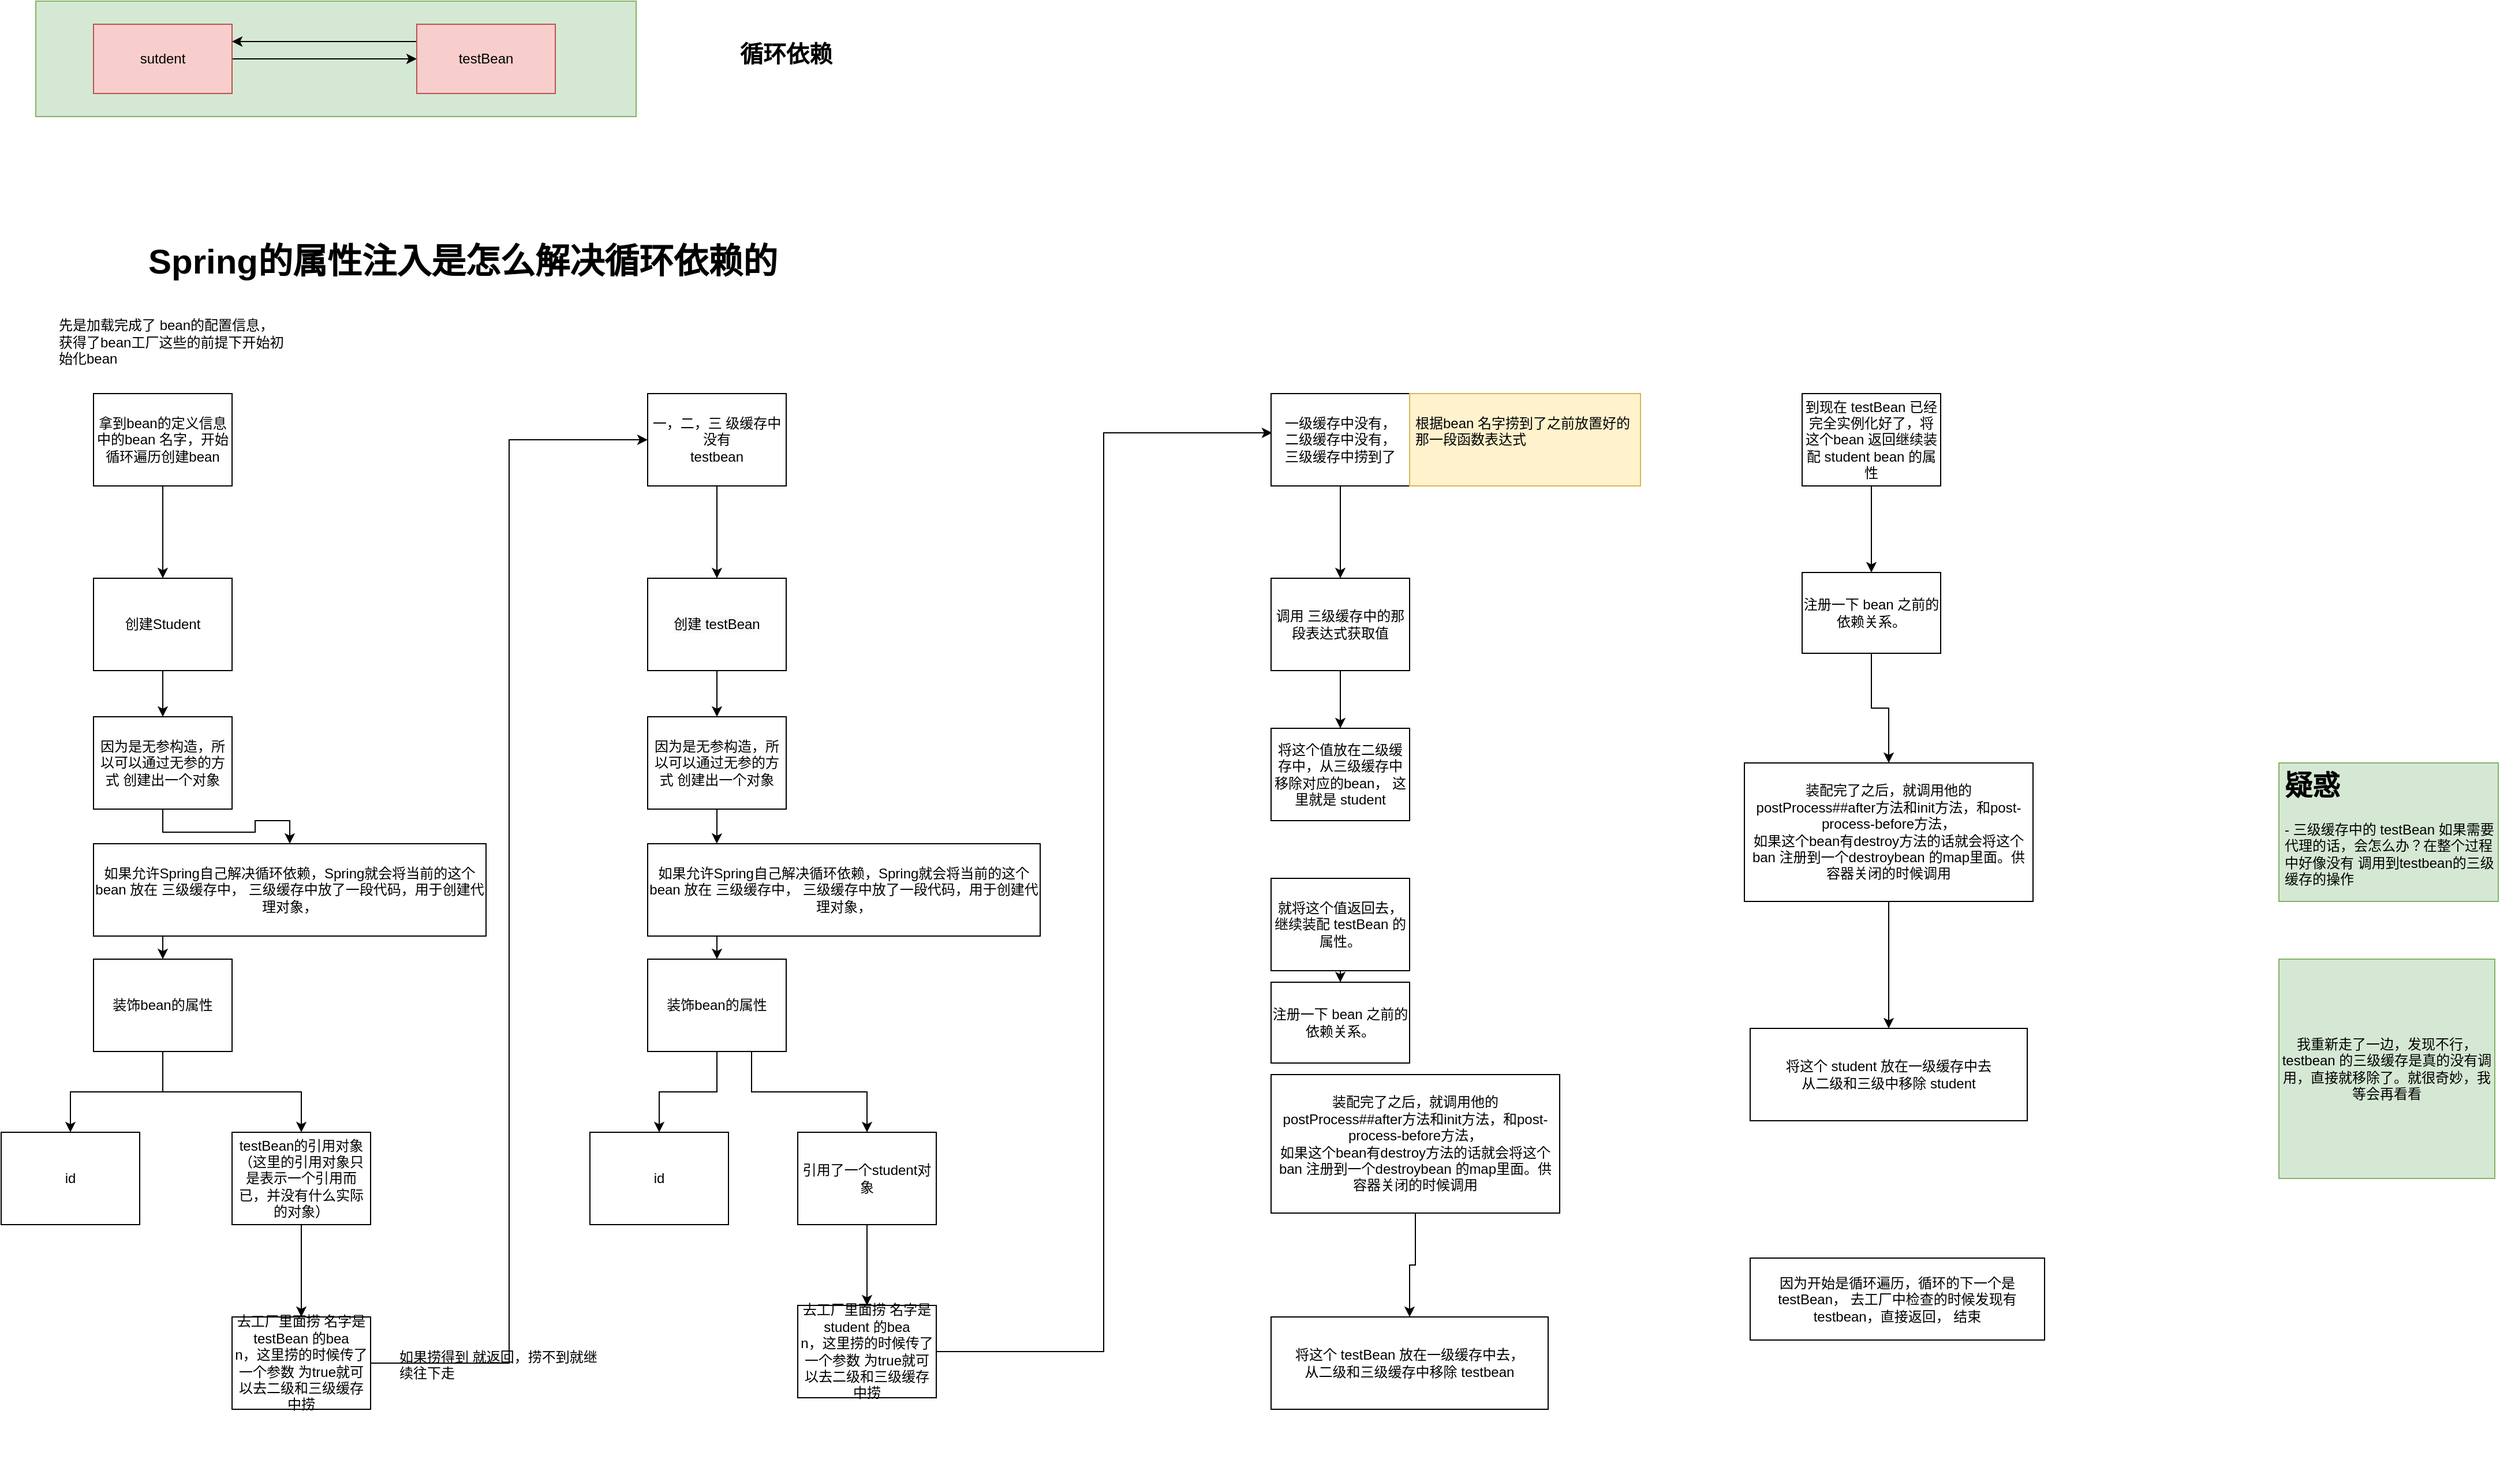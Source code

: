 <mxfile version="14.3.1" type="github">
  <diagram id="i3n5vXToDW6FvOsbO55V" name="第 1 页">
    <mxGraphModel dx="946" dy="646" grid="1" gridSize="10" guides="1" tooltips="1" connect="1" arrows="1" fold="1" page="1" pageScale="1" pageWidth="827" pageHeight="1169" math="0" shadow="0">
      <root>
        <mxCell id="0" />
        <mxCell id="1" parent="0" />
        <mxCell id="TfTN-0NzywnzAX5zGlkz-5" value="" style="rounded=0;whiteSpace=wrap;html=1;fillColor=#d5e8d4;strokeColor=#82b366;" parent="1" vertex="1">
          <mxGeometry x="30" y="20" width="520" height="100" as="geometry" />
        </mxCell>
        <mxCell id="TfTN-0NzywnzAX5zGlkz-3" style="edgeStyle=orthogonalEdgeStyle;rounded=0;orthogonalLoop=1;jettySize=auto;html=1;entryX=0;entryY=0.5;entryDx=0;entryDy=0;" parent="1" source="TfTN-0NzywnzAX5zGlkz-1" target="TfTN-0NzywnzAX5zGlkz-2" edge="1">
          <mxGeometry relative="1" as="geometry" />
        </mxCell>
        <mxCell id="TfTN-0NzywnzAX5zGlkz-1" value="sutdent" style="rounded=0;whiteSpace=wrap;html=1;fillColor=#f8cecc;strokeColor=#b85450;" parent="1" vertex="1">
          <mxGeometry x="80" y="40" width="120" height="60" as="geometry" />
        </mxCell>
        <mxCell id="TfTN-0NzywnzAX5zGlkz-4" style="edgeStyle=orthogonalEdgeStyle;rounded=0;orthogonalLoop=1;jettySize=auto;html=1;exitX=0;exitY=0.25;exitDx=0;exitDy=0;entryX=1;entryY=0.25;entryDx=0;entryDy=0;" parent="1" source="TfTN-0NzywnzAX5zGlkz-2" target="TfTN-0NzywnzAX5zGlkz-1" edge="1">
          <mxGeometry relative="1" as="geometry" />
        </mxCell>
        <mxCell id="TfTN-0NzywnzAX5zGlkz-2" value="testBean" style="rounded=0;whiteSpace=wrap;html=1;fillColor=#f8cecc;strokeColor=#b85450;" parent="1" vertex="1">
          <mxGeometry x="360" y="40" width="120" height="60" as="geometry" />
        </mxCell>
        <mxCell id="TfTN-0NzywnzAX5zGlkz-6" value="&lt;font style=&quot;font-size: 20px&quot;&gt;&lt;b&gt;循环依赖&lt;/b&gt;&lt;/font&gt;" style="text;html=1;strokeColor=none;fillColor=none;align=center;verticalAlign=middle;whiteSpace=wrap;rounded=0;" parent="1" vertex="1">
          <mxGeometry x="580" y="50" width="200" height="30" as="geometry" />
        </mxCell>
        <mxCell id="TfTN-0NzywnzAX5zGlkz-7" value="&lt;font size=&quot;1&quot;&gt;&lt;b style=&quot;font-size: 30px&quot;&gt;Spring的属性注入是怎么解决循环依赖的&lt;/b&gt;&lt;/font&gt;" style="text;html=1;strokeColor=none;fillColor=none;align=center;verticalAlign=middle;whiteSpace=wrap;rounded=0;" parent="1" vertex="1">
          <mxGeometry y="220" width="800" height="50" as="geometry" />
        </mxCell>
        <mxCell id="TfTN-0NzywnzAX5zGlkz-9" value="&lt;br&gt;先是加载完成了 bean的配置信息，获得了bean工厂这些的前提下开始初始化bean" style="text;html=1;strokeColor=none;fillColor=none;spacing=5;spacingTop=-20;whiteSpace=wrap;overflow=hidden;rounded=0;" parent="1" vertex="1">
          <mxGeometry x="45" y="290" width="205" height="60" as="geometry" />
        </mxCell>
        <mxCell id="TfTN-0NzywnzAX5zGlkz-20" style="edgeStyle=orthogonalEdgeStyle;rounded=0;orthogonalLoop=1;jettySize=auto;html=1;entryX=0.5;entryY=0;entryDx=0;entryDy=0;" parent="1" source="TfTN-0NzywnzAX5zGlkz-10" target="TfTN-0NzywnzAX5zGlkz-13" edge="1">
          <mxGeometry relative="1" as="geometry" />
        </mxCell>
        <mxCell id="TfTN-0NzywnzAX5zGlkz-10" value="拿到bean的定义信息中的bean 名字，开始循环遍历创建bean" style="rounded=0;whiteSpace=wrap;html=1;" parent="1" vertex="1">
          <mxGeometry x="80" y="360" width="120" height="80" as="geometry" />
        </mxCell>
        <mxCell id="TfTN-0NzywnzAX5zGlkz-21" style="edgeStyle=orthogonalEdgeStyle;rounded=0;orthogonalLoop=1;jettySize=auto;html=1;entryX=0.5;entryY=0;entryDx=0;entryDy=0;" parent="1" source="TfTN-0NzywnzAX5zGlkz-13" target="TfTN-0NzywnzAX5zGlkz-14" edge="1">
          <mxGeometry relative="1" as="geometry" />
        </mxCell>
        <mxCell id="TfTN-0NzywnzAX5zGlkz-13" value="创建Student" style="rounded=0;whiteSpace=wrap;html=1;" parent="1" vertex="1">
          <mxGeometry x="80" y="520" width="120" height="80" as="geometry" />
        </mxCell>
        <mxCell id="TfTN-0NzywnzAX5zGlkz-27" style="edgeStyle=orthogonalEdgeStyle;rounded=0;orthogonalLoop=1;jettySize=auto;html=1;" parent="1" source="TfTN-0NzywnzAX5zGlkz-14" target="TfTN-0NzywnzAX5zGlkz-24" edge="1">
          <mxGeometry relative="1" as="geometry" />
        </mxCell>
        <mxCell id="TfTN-0NzywnzAX5zGlkz-14" value="因为是无参构造，所以可以通过无参的方式 创建出一个对象" style="rounded=0;whiteSpace=wrap;html=1;" parent="1" vertex="1">
          <mxGeometry x="80" y="640" width="120" height="80" as="geometry" />
        </mxCell>
        <mxCell id="TfTN-0NzywnzAX5zGlkz-18" style="edgeStyle=orthogonalEdgeStyle;rounded=0;orthogonalLoop=1;jettySize=auto;html=1;" parent="1" source="TfTN-0NzywnzAX5zGlkz-15" target="TfTN-0NzywnzAX5zGlkz-16" edge="1">
          <mxGeometry relative="1" as="geometry" />
        </mxCell>
        <mxCell id="TfTN-0NzywnzAX5zGlkz-19" style="edgeStyle=orthogonalEdgeStyle;rounded=0;orthogonalLoop=1;jettySize=auto;html=1;" parent="1" source="TfTN-0NzywnzAX5zGlkz-15" target="TfTN-0NzywnzAX5zGlkz-17" edge="1">
          <mxGeometry relative="1" as="geometry" />
        </mxCell>
        <mxCell id="TfTN-0NzywnzAX5zGlkz-15" value="装饰bean的属性" style="rounded=0;whiteSpace=wrap;html=1;" parent="1" vertex="1">
          <mxGeometry x="80" y="850" width="120" height="80" as="geometry" />
        </mxCell>
        <mxCell id="TfTN-0NzywnzAX5zGlkz-16" value="id" style="rounded=0;whiteSpace=wrap;html=1;" parent="1" vertex="1">
          <mxGeometry y="1000" width="120" height="80" as="geometry" />
        </mxCell>
        <mxCell id="TfTN-0NzywnzAX5zGlkz-30" style="edgeStyle=orthogonalEdgeStyle;rounded=0;orthogonalLoop=1;jettySize=auto;html=1;" parent="1" source="TfTN-0NzywnzAX5zGlkz-17" target="TfTN-0NzywnzAX5zGlkz-23" edge="1">
          <mxGeometry relative="1" as="geometry" />
        </mxCell>
        <mxCell id="TfTN-0NzywnzAX5zGlkz-17" value="testBean的引用对象（这里的引用对象只是表示一个引用而已，并没有什么实际的对象）" style="rounded=0;whiteSpace=wrap;html=1;" parent="1" vertex="1">
          <mxGeometry x="200" y="1000" width="120" height="80" as="geometry" />
        </mxCell>
        <mxCell id="TfTN-0NzywnzAX5zGlkz-32" style="edgeStyle=orthogonalEdgeStyle;rounded=0;orthogonalLoop=1;jettySize=auto;html=1;entryX=0;entryY=0.5;entryDx=0;entryDy=0;" parent="1" source="TfTN-0NzywnzAX5zGlkz-23" target="TfTN-0NzywnzAX5zGlkz-29" edge="1">
          <mxGeometry relative="1" as="geometry" />
        </mxCell>
        <mxCell id="TfTN-0NzywnzAX5zGlkz-23" value="去工厂里面捞 名字是 testBean 的bea&lt;br&gt;n，这里捞的时候传了一个参数 为true就可以去二级和三级缓存中捞" style="rounded=0;whiteSpace=wrap;html=1;" parent="1" vertex="1">
          <mxGeometry x="200" y="1160" width="120" height="80" as="geometry" />
        </mxCell>
        <mxCell id="TfTN-0NzywnzAX5zGlkz-28" style="edgeStyle=orthogonalEdgeStyle;rounded=0;orthogonalLoop=1;jettySize=auto;html=1;exitX=0.25;exitY=1;exitDx=0;exitDy=0;entryX=0.5;entryY=0;entryDx=0;entryDy=0;" parent="1" source="TfTN-0NzywnzAX5zGlkz-24" target="TfTN-0NzywnzAX5zGlkz-15" edge="1">
          <mxGeometry relative="1" as="geometry" />
        </mxCell>
        <mxCell id="TfTN-0NzywnzAX5zGlkz-24" value="如果允许Spring自己解决循环依赖，Spring就会将当前的这个bean 放在 三级缓存中， 三级缓存中放了一段代码，用于创建代理对象，" style="rounded=0;whiteSpace=wrap;html=1;" parent="1" vertex="1">
          <mxGeometry x="80" y="750" width="340" height="80" as="geometry" />
        </mxCell>
        <mxCell id="TfTN-0NzywnzAX5zGlkz-36" style="edgeStyle=orthogonalEdgeStyle;rounded=0;orthogonalLoop=1;jettySize=auto;html=1;entryX=0.5;entryY=0;entryDx=0;entryDy=0;" parent="1" source="TfTN-0NzywnzAX5zGlkz-29" target="TfTN-0NzywnzAX5zGlkz-33" edge="1">
          <mxGeometry relative="1" as="geometry" />
        </mxCell>
        <mxCell id="TfTN-0NzywnzAX5zGlkz-29" value="一，二，三 级缓存中没有&lt;br&gt;testbean" style="rounded=0;whiteSpace=wrap;html=1;" parent="1" vertex="1">
          <mxGeometry x="560" y="360" width="120" height="80" as="geometry" />
        </mxCell>
        <mxCell id="TfTN-0NzywnzAX5zGlkz-31" value="&lt;br&gt;&lt;br&gt;如果捞得到 就返回，捞不到就继续往下走" style="text;html=1;strokeColor=none;fillColor=none;spacing=5;spacingTop=-20;whiteSpace=wrap;overflow=hidden;rounded=0;" parent="1" vertex="1">
          <mxGeometry x="340" y="1169" width="190" height="120" as="geometry" />
        </mxCell>
        <mxCell id="TfTN-0NzywnzAX5zGlkz-37" style="edgeStyle=orthogonalEdgeStyle;rounded=0;orthogonalLoop=1;jettySize=auto;html=1;entryX=0.5;entryY=0;entryDx=0;entryDy=0;" parent="1" source="TfTN-0NzywnzAX5zGlkz-33" target="TfTN-0NzywnzAX5zGlkz-34" edge="1">
          <mxGeometry relative="1" as="geometry" />
        </mxCell>
        <mxCell id="TfTN-0NzywnzAX5zGlkz-33" value="&lt;span style=&quot;color: rgb(0 , 0 , 0) ; font-family: &amp;#34;helvetica&amp;#34; ; font-size: 12px ; font-style: normal ; font-weight: 400 ; letter-spacing: normal ; text-align: center ; text-indent: 0px ; text-transform: none ; word-spacing: 0px ; background-color: rgb(248 , 249 , 250) ; display: inline ; float: none&quot;&gt;创建 testBean&lt;/span&gt;" style="rounded=0;whiteSpace=wrap;html=1;" parent="1" vertex="1">
          <mxGeometry x="560" y="520" width="120" height="80" as="geometry" />
        </mxCell>
        <mxCell id="TfTN-0NzywnzAX5zGlkz-38" style="edgeStyle=orthogonalEdgeStyle;rounded=0;orthogonalLoop=1;jettySize=auto;html=1;entryX=0.176;entryY=0;entryDx=0;entryDy=0;entryPerimeter=0;" parent="1" source="TfTN-0NzywnzAX5zGlkz-34" target="TfTN-0NzywnzAX5zGlkz-35" edge="1">
          <mxGeometry relative="1" as="geometry" />
        </mxCell>
        <mxCell id="TfTN-0NzywnzAX5zGlkz-34" value="因为是无参构造，所以可以通过无参的方式 创建出一个对象" style="rounded=0;whiteSpace=wrap;html=1;" parent="1" vertex="1">
          <mxGeometry x="560" y="640" width="120" height="80" as="geometry" />
        </mxCell>
        <mxCell id="TfTN-0NzywnzAX5zGlkz-40" style="edgeStyle=orthogonalEdgeStyle;rounded=0;orthogonalLoop=1;jettySize=auto;html=1;entryX=0.5;entryY=0;entryDx=0;entryDy=0;" parent="1" source="TfTN-0NzywnzAX5zGlkz-35" target="TfTN-0NzywnzAX5zGlkz-39" edge="1">
          <mxGeometry relative="1" as="geometry">
            <Array as="points">
              <mxPoint x="630" y="830" />
              <mxPoint x="630" y="830" />
            </Array>
          </mxGeometry>
        </mxCell>
        <mxCell id="TfTN-0NzywnzAX5zGlkz-35" value="如果允许Spring自己解决循环依赖，Spring就会将当前的这个bean 放在 三级缓存中， 三级缓存中放了一段代码，用于创建代理对象，" style="rounded=0;whiteSpace=wrap;html=1;" parent="1" vertex="1">
          <mxGeometry x="560" y="750" width="340" height="80" as="geometry" />
        </mxCell>
        <mxCell id="TfTN-0NzywnzAX5zGlkz-45" style="edgeStyle=orthogonalEdgeStyle;rounded=0;orthogonalLoop=1;jettySize=auto;html=1;entryX=0.5;entryY=0;entryDx=0;entryDy=0;" parent="1" source="TfTN-0NzywnzAX5zGlkz-39" target="TfTN-0NzywnzAX5zGlkz-41" edge="1">
          <mxGeometry relative="1" as="geometry" />
        </mxCell>
        <mxCell id="TfTN-0NzywnzAX5zGlkz-46" style="edgeStyle=orthogonalEdgeStyle;rounded=0;orthogonalLoop=1;jettySize=auto;html=1;exitX=0.75;exitY=1;exitDx=0;exitDy=0;entryX=0.5;entryY=0;entryDx=0;entryDy=0;" parent="1" source="TfTN-0NzywnzAX5zGlkz-39" target="TfTN-0NzywnzAX5zGlkz-44" edge="1">
          <mxGeometry relative="1" as="geometry" />
        </mxCell>
        <mxCell id="TfTN-0NzywnzAX5zGlkz-39" value="装饰bean的属性" style="rounded=0;whiteSpace=wrap;html=1;" parent="1" vertex="1">
          <mxGeometry x="560" y="850" width="120" height="80" as="geometry" />
        </mxCell>
        <mxCell id="TfTN-0NzywnzAX5zGlkz-41" value="id" style="rounded=0;whiteSpace=wrap;html=1;" parent="1" vertex="1">
          <mxGeometry x="510" y="1000" width="120" height="80" as="geometry" />
        </mxCell>
        <mxCell id="TfTN-0NzywnzAX5zGlkz-48" style="edgeStyle=orthogonalEdgeStyle;rounded=0;orthogonalLoop=1;jettySize=auto;html=1;entryX=0.5;entryY=0;entryDx=0;entryDy=0;" parent="1" source="TfTN-0NzywnzAX5zGlkz-44" target="TfTN-0NzywnzAX5zGlkz-47" edge="1">
          <mxGeometry relative="1" as="geometry" />
        </mxCell>
        <mxCell id="TfTN-0NzywnzAX5zGlkz-44" value="引用了一个student对象" style="rounded=0;whiteSpace=wrap;html=1;" parent="1" vertex="1">
          <mxGeometry x="690" y="1000" width="120" height="80" as="geometry" />
        </mxCell>
        <mxCell id="TfTN-0NzywnzAX5zGlkz-50" style="edgeStyle=orthogonalEdgeStyle;rounded=0;orthogonalLoop=1;jettySize=auto;html=1;entryX=0.008;entryY=0.425;entryDx=0;entryDy=0;entryPerimeter=0;" parent="1" source="TfTN-0NzywnzAX5zGlkz-47" target="TfTN-0NzywnzAX5zGlkz-49" edge="1">
          <mxGeometry relative="1" as="geometry" />
        </mxCell>
        <mxCell id="TfTN-0NzywnzAX5zGlkz-47" value="去工厂里面捞 名字是student 的bea&lt;br&gt;n，这里捞的时候传了一个参数 为true就可以去二级和三级缓存中捞" style="rounded=0;whiteSpace=wrap;html=1;" parent="1" vertex="1">
          <mxGeometry x="690" y="1150" width="120" height="80" as="geometry" />
        </mxCell>
        <mxCell id="TfTN-0NzywnzAX5zGlkz-54" style="edgeStyle=orthogonalEdgeStyle;rounded=0;orthogonalLoop=1;jettySize=auto;html=1;entryX=0.5;entryY=0;entryDx=0;entryDy=0;" parent="1" source="TfTN-0NzywnzAX5zGlkz-49" target="TfTN-0NzywnzAX5zGlkz-53" edge="1">
          <mxGeometry relative="1" as="geometry" />
        </mxCell>
        <mxCell id="TfTN-0NzywnzAX5zGlkz-49" value="一级缓存中没有，&lt;br&gt;二级缓存中没有，&lt;br&gt;三级缓存中捞到了" style="rounded=0;whiteSpace=wrap;html=1;" parent="1" vertex="1">
          <mxGeometry x="1100" y="360" width="120" height="80" as="geometry" />
        </mxCell>
        <mxCell id="TfTN-0NzywnzAX5zGlkz-51" value="&lt;br&gt;&lt;br&gt;根据bean 名字捞到了之前放置好的 那一段函数表达式" style="text;html=1;strokeColor=#d6b656;fillColor=#fff2cc;spacing=5;spacingTop=-20;whiteSpace=wrap;overflow=hidden;rounded=0;" parent="1" vertex="1">
          <mxGeometry x="1220" y="360" width="200" height="80" as="geometry" />
        </mxCell>
        <mxCell id="TfTN-0NzywnzAX5zGlkz-57" style="edgeStyle=orthogonalEdgeStyle;rounded=0;orthogonalLoop=1;jettySize=auto;html=1;entryX=0.5;entryY=0;entryDx=0;entryDy=0;" parent="1" source="TfTN-0NzywnzAX5zGlkz-53" target="TfTN-0NzywnzAX5zGlkz-56" edge="1">
          <mxGeometry relative="1" as="geometry" />
        </mxCell>
        <mxCell id="TfTN-0NzywnzAX5zGlkz-53" value="&lt;font face=&quot;helvetica&quot;&gt;调用 三级缓存中的那段表达式获取值&lt;/font&gt;" style="rounded=0;whiteSpace=wrap;html=1;" parent="1" vertex="1">
          <mxGeometry x="1100" y="520" width="120" height="80" as="geometry" />
        </mxCell>
        <mxCell id="TfTN-0NzywnzAX5zGlkz-56" value="将这个值放在二级缓存中，从三级缓存中移除对应的bean， 这里就是 student" style="rounded=0;whiteSpace=wrap;html=1;" parent="1" vertex="1">
          <mxGeometry x="1100" y="650" width="120" height="80" as="geometry" />
        </mxCell>
        <mxCell id="TfTN-0NzywnzAX5zGlkz-66" style="edgeStyle=orthogonalEdgeStyle;rounded=0;orthogonalLoop=1;jettySize=auto;html=1;entryX=0.5;entryY=0;entryDx=0;entryDy=0;" parent="1" source="TfTN-0NzywnzAX5zGlkz-59" target="TfTN-0NzywnzAX5zGlkz-65" edge="1">
          <mxGeometry relative="1" as="geometry" />
        </mxCell>
        <mxCell id="TfTN-0NzywnzAX5zGlkz-59" value="就将这个值返回去，继续装配 testBean 的属性。" style="rounded=0;whiteSpace=wrap;html=1;" parent="1" vertex="1">
          <mxGeometry x="1100" y="780" width="120" height="80" as="geometry" />
        </mxCell>
        <mxCell id="TfTN-0NzywnzAX5zGlkz-64" style="edgeStyle=orthogonalEdgeStyle;rounded=0;orthogonalLoop=1;jettySize=auto;html=1;" parent="1" source="TfTN-0NzywnzAX5zGlkz-61" target="TfTN-0NzywnzAX5zGlkz-62" edge="1">
          <mxGeometry relative="1" as="geometry" />
        </mxCell>
        <mxCell id="TfTN-0NzywnzAX5zGlkz-61" value="装配完了之后，就调用他的 postProcess##after方法和init方法，和post-process-before方法，&lt;br&gt;如果这个bean有destroy方法的话就会将这个ban 注册到一个destroybean 的map里面。供容器关闭的时候调用" style="rounded=0;whiteSpace=wrap;html=1;" parent="1" vertex="1">
          <mxGeometry x="1100" y="950" width="250" height="120" as="geometry" />
        </mxCell>
        <mxCell id="TfTN-0NzywnzAX5zGlkz-62" value="将这个 testBean 放在一级缓存中去，&lt;br&gt;从二级和三级缓存中移除 testbean" style="rounded=0;whiteSpace=wrap;html=1;" parent="1" vertex="1">
          <mxGeometry x="1100" y="1160" width="240" height="80" as="geometry" />
        </mxCell>
        <mxCell id="TfTN-0NzywnzAX5zGlkz-65" value="注册一下 bean 之前的依赖关系。" style="rounded=0;whiteSpace=wrap;html=1;" parent="1" vertex="1">
          <mxGeometry x="1100" y="870" width="120" height="70" as="geometry" />
        </mxCell>
        <mxCell id="TfTN-0NzywnzAX5zGlkz-70" style="edgeStyle=orthogonalEdgeStyle;rounded=0;orthogonalLoop=1;jettySize=auto;html=1;entryX=0.5;entryY=0;entryDx=0;entryDy=0;" parent="1" source="TfTN-0NzywnzAX5zGlkz-68" target="TfTN-0NzywnzAX5zGlkz-69" edge="1">
          <mxGeometry relative="1" as="geometry" />
        </mxCell>
        <mxCell id="TfTN-0NzywnzAX5zGlkz-68" value="到现在 testBean 已经完全实例化好了，将这个bean 返回继续装配 student bean 的属性" style="rounded=0;whiteSpace=wrap;html=1;" parent="1" vertex="1">
          <mxGeometry x="1560" y="360" width="120" height="80" as="geometry" />
        </mxCell>
        <mxCell id="TfTN-0NzywnzAX5zGlkz-72" style="edgeStyle=orthogonalEdgeStyle;rounded=0;orthogonalLoop=1;jettySize=auto;html=1;" parent="1" source="TfTN-0NzywnzAX5zGlkz-69" target="TfTN-0NzywnzAX5zGlkz-71" edge="1">
          <mxGeometry relative="1" as="geometry" />
        </mxCell>
        <mxCell id="TfTN-0NzywnzAX5zGlkz-69" value="注册一下 bean 之前的依赖关系。" style="rounded=0;whiteSpace=wrap;html=1;" parent="1" vertex="1">
          <mxGeometry x="1560" y="515" width="120" height="70" as="geometry" />
        </mxCell>
        <mxCell id="TfTN-0NzywnzAX5zGlkz-74" style="edgeStyle=orthogonalEdgeStyle;rounded=0;orthogonalLoop=1;jettySize=auto;html=1;" parent="1" source="TfTN-0NzywnzAX5zGlkz-71" target="TfTN-0NzywnzAX5zGlkz-73" edge="1">
          <mxGeometry relative="1" as="geometry" />
        </mxCell>
        <mxCell id="TfTN-0NzywnzAX5zGlkz-71" value="装配完了之后，就调用他的 postProcess##after方法和init方法，和post-process-before方法，&lt;br&gt;如果这个bean有destroy方法的话就会将这个ban 注册到一个destroybean 的map里面。供容器关闭的时候调用" style="rounded=0;whiteSpace=wrap;html=1;" parent="1" vertex="1">
          <mxGeometry x="1510" y="680" width="250" height="120" as="geometry" />
        </mxCell>
        <mxCell id="TfTN-0NzywnzAX5zGlkz-73" value="将这个 student 放在一级缓存中去&lt;br&gt;从二级和三级中移除 student" style="rounded=0;whiteSpace=wrap;html=1;" parent="1" vertex="1">
          <mxGeometry x="1515" y="910" width="240" height="80" as="geometry" />
        </mxCell>
        <mxCell id="TfTN-0NzywnzAX5zGlkz-75" value="因为开始是循环遍历，循环的下一个是 testBean， 去工厂中检查的时候发现有testbean，直接返回， 结束" style="rounded=0;whiteSpace=wrap;html=1;" parent="1" vertex="1">
          <mxGeometry x="1515" y="1109" width="255" height="71" as="geometry" />
        </mxCell>
        <mxCell id="TfTN-0NzywnzAX5zGlkz-76" value="&lt;h1&gt;疑惑&lt;/h1&gt;&lt;div&gt;- 三级缓存中的 testBean 如果需要代理的话，会怎么办？在整个过程中好像没有 调用到testbean的三级缓存的操作&lt;br&gt;&lt;/div&gt;" style="text;html=1;strokeColor=#82b366;fillColor=#d5e8d4;spacing=5;spacingTop=-20;whiteSpace=wrap;overflow=hidden;rounded=0;" parent="1" vertex="1">
          <mxGeometry x="1973" y="680" width="190" height="120" as="geometry" />
        </mxCell>
        <mxCell id="jxnwsPyPSVRZ5UlL7dv--1" value="我重新走了一边，发现不行，testbean 的三级缓存是真的没有调用，直接就移除了。就很奇妙，我等会再看看" style="rounded=0;whiteSpace=wrap;html=1;fillColor=#d5e8d4;strokeColor=#82b366;" vertex="1" parent="1">
          <mxGeometry x="1973" y="850" width="187" height="190" as="geometry" />
        </mxCell>
      </root>
    </mxGraphModel>
  </diagram>
</mxfile>

